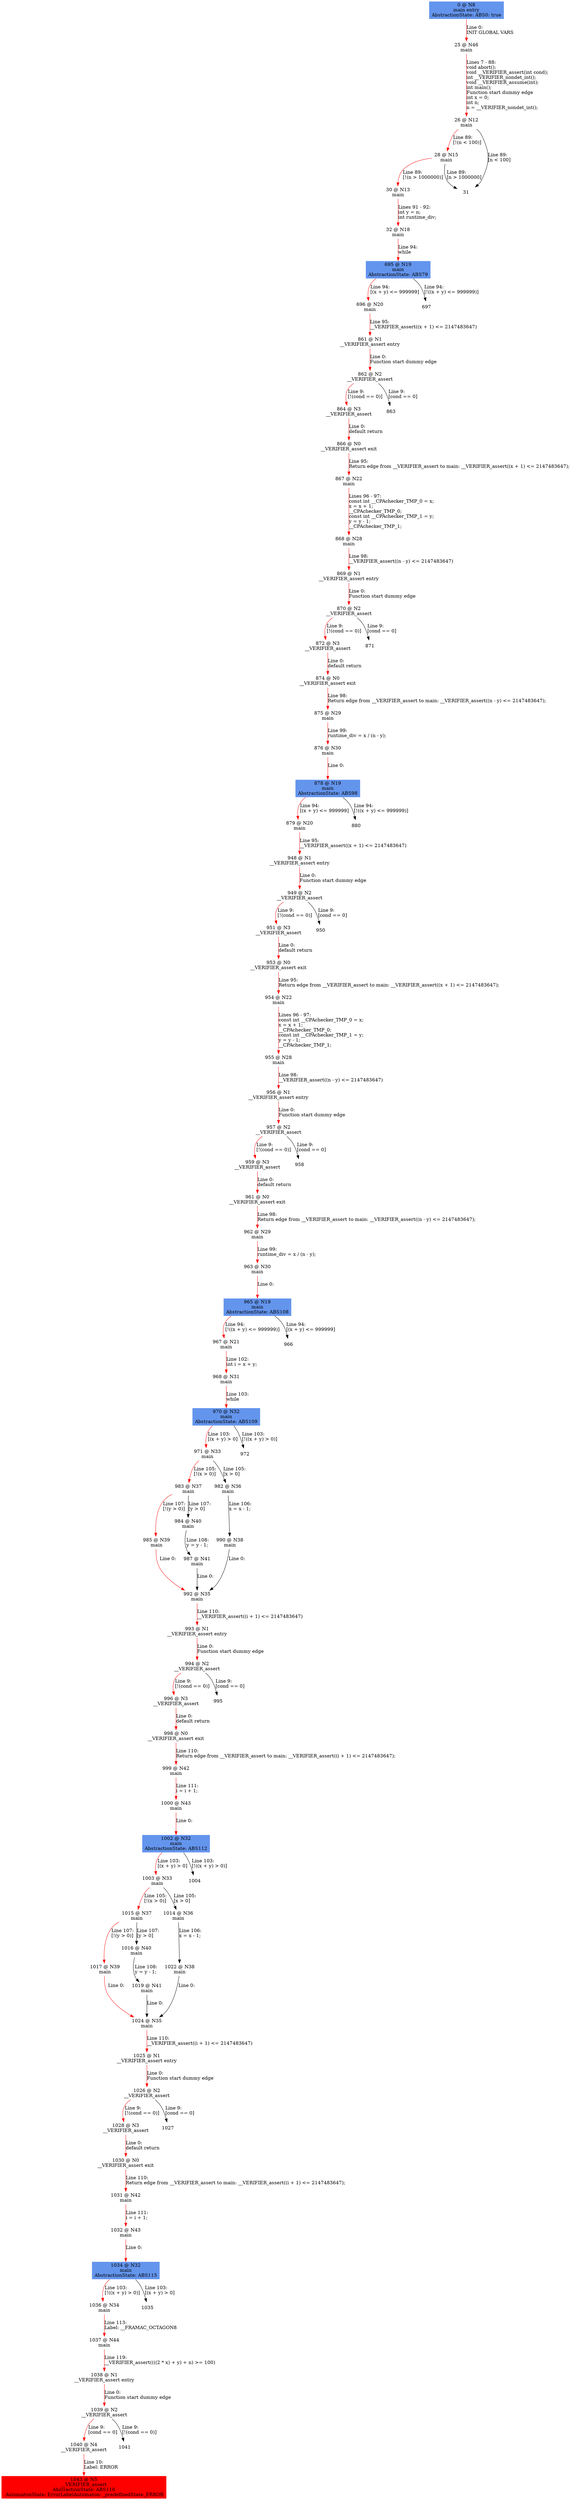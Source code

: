 digraph ARG {
node [style="filled" shape="box" color="white"]
0 [fillcolor="cornflowerblue" label="0 @ N8\nmain entry\nAbstractionState: ABS0: true\n" id="0"]
25 [label="25 @ N46\nmain\n" id="25"]
26 [label="26 @ N12\nmain\n" id="26"]
28 [label="28 @ N15\nmain\n" id="28"]
30 [label="30 @ N13\nmain\n" id="30"]
32 [label="32 @ N18\nmain\n" id="32"]
695 [fillcolor="cornflowerblue" label="695 @ N19\nmain\nAbstractionState: ABS79\n" id="695"]
696 [label="696 @ N20\nmain\n" id="696"]
861 [label="861 @ N1\n__VERIFIER_assert entry\n" id="861"]
862 [label="862 @ N2\n__VERIFIER_assert\n" id="862"]
864 [label="864 @ N3\n__VERIFIER_assert\n" id="864"]
866 [label="866 @ N0\n__VERIFIER_assert exit\n" id="866"]
867 [label="867 @ N22\nmain\n" id="867"]
868 [label="868 @ N28\nmain\n" id="868"]
869 [label="869 @ N1\n__VERIFIER_assert entry\n" id="869"]
870 [label="870 @ N2\n__VERIFIER_assert\n" id="870"]
872 [label="872 @ N3\n__VERIFIER_assert\n" id="872"]
874 [label="874 @ N0\n__VERIFIER_assert exit\n" id="874"]
875 [label="875 @ N29\nmain\n" id="875"]
876 [label="876 @ N30\nmain\n" id="876"]
878 [fillcolor="cornflowerblue" label="878 @ N19\nmain\nAbstractionState: ABS98\n" id="878"]
879 [label="879 @ N20\nmain\n" id="879"]
948 [label="948 @ N1\n__VERIFIER_assert entry\n" id="948"]
949 [label="949 @ N2\n__VERIFIER_assert\n" id="949"]
951 [label="951 @ N3\n__VERIFIER_assert\n" id="951"]
953 [label="953 @ N0\n__VERIFIER_assert exit\n" id="953"]
954 [label="954 @ N22\nmain\n" id="954"]
955 [label="955 @ N28\nmain\n" id="955"]
956 [label="956 @ N1\n__VERIFIER_assert entry\n" id="956"]
957 [label="957 @ N2\n__VERIFIER_assert\n" id="957"]
959 [label="959 @ N3\n__VERIFIER_assert\n" id="959"]
961 [label="961 @ N0\n__VERIFIER_assert exit\n" id="961"]
962 [label="962 @ N29\nmain\n" id="962"]
963 [label="963 @ N30\nmain\n" id="963"]
965 [fillcolor="cornflowerblue" label="965 @ N19\nmain\nAbstractionState: ABS108\n" id="965"]
967 [label="967 @ N21\nmain\n" id="967"]
968 [label="968 @ N31\nmain\n" id="968"]
970 [fillcolor="cornflowerblue" label="970 @ N32\nmain\nAbstractionState: ABS109\n" id="970"]
971 [label="971 @ N33\nmain\n" id="971"]
983 [label="983 @ N37\nmain\n" id="983"]
985 [label="985 @ N39\nmain\n" id="985"]
992 [label="992 @ N35\nmain\n" id="992"]
993 [label="993 @ N1\n__VERIFIER_assert entry\n" id="993"]
994 [label="994 @ N2\n__VERIFIER_assert\n" id="994"]
996 [label="996 @ N3\n__VERIFIER_assert\n" id="996"]
998 [label="998 @ N0\n__VERIFIER_assert exit\n" id="998"]
999 [label="999 @ N42\nmain\n" id="999"]
1000 [label="1000 @ N43\nmain\n" id="1000"]
1002 [fillcolor="cornflowerblue" label="1002 @ N32\nmain\nAbstractionState: ABS112\n" id="1002"]
1003 [label="1003 @ N33\nmain\n" id="1003"]
1015 [label="1015 @ N37\nmain\n" id="1015"]
1017 [label="1017 @ N39\nmain\n" id="1017"]
1024 [label="1024 @ N35\nmain\n" id="1024"]
1025 [label="1025 @ N1\n__VERIFIER_assert entry\n" id="1025"]
1026 [label="1026 @ N2\n__VERIFIER_assert\n" id="1026"]
1028 [label="1028 @ N3\n__VERIFIER_assert\n" id="1028"]
1030 [label="1030 @ N0\n__VERIFIER_assert exit\n" id="1030"]
1031 [label="1031 @ N42\nmain\n" id="1031"]
1032 [label="1032 @ N43\nmain\n" id="1032"]
1034 [fillcolor="cornflowerblue" label="1034 @ N32\nmain\nAbstractionState: ABS115\n" id="1034"]
1036 [label="1036 @ N34\nmain\n" id="1036"]
1037 [label="1037 @ N44\nmain\n" id="1037"]
1038 [label="1038 @ N1\n__VERIFIER_assert entry\n" id="1038"]
1039 [label="1039 @ N2\n__VERIFIER_assert\n" id="1039"]
1040 [label="1040 @ N4\n__VERIFIER_assert\n" id="1040"]
1043 [fillcolor="red" label="1043 @ N5\n__VERIFIER_assert\nAbstractionState: ABS116\n AutomatonState: ErrorLabelAutomaton: _predefinedState_ERROR\n" id="1043"]
1016 [label="1016 @ N40\nmain\n" id="1016"]
1019 [label="1019 @ N41\nmain\n" id="1019"]
1014 [label="1014 @ N36\nmain\n" id="1014"]
1022 [label="1022 @ N38\nmain\n" id="1022"]
984 [label="984 @ N40\nmain\n" id="984"]
987 [label="987 @ N41\nmain\n" id="987"]
982 [label="982 @ N36\nmain\n" id="982"]
990 [label="990 @ N38\nmain\n" id="990"]
0 -> 25 [color="red" label="Line 0: \lINIT GLOBAL VARS\l" id="0 -> 25"]
25 -> 26 [color="red" label="Lines 7 - 88: \lvoid abort();\lvoid __VERIFIER_assert(int cond);\lint __VERIFIER_nondet_int();\lvoid __VERIFIER_assume(int);\lint main();\lFunction start dummy edge\lint x = 0;\lint n;\ln = __VERIFIER_nondet_int();\l" id="25 -> 26"]
26 -> 28 [color="red" label="Line 89: \l[!(n < 100)]\l" id="26 -> 28"]
26 -> 31 [label="Line 89: \l[n < 100]\l" id="26 -> 31"]
28 -> 30 [color="red" label="Line 89: \l[!(n > 1000000)]\l" id="28 -> 30"]
28 -> 31 [label="Line 89: \l[n > 1000000]\l" id="28 -> 31"]
30 -> 32 [color="red" label="Lines 91 - 92: \lint y = n;\lint runtime_div;\l" id="30 -> 32"]
32 -> 695 [color="red" label="Line 94: \lwhile\l" id="32 -> 695"]
695 -> 696 [color="red" label="Line 94: \l[(x + y) <= 999999]\l" id="695 -> 696"]
695 -> 697 [label="Line 94: \l[!((x + y) <= 999999)]\l" id="695 -> 697"]
696 -> 861 [color="red" label="Line 95: \l__VERIFIER_assert((x + 1) <= 2147483647)\l" id="696 -> 861"]
861 -> 862 [color="red" label="Line 0: \lFunction start dummy edge\l" id="861 -> 862"]
862 -> 863 [label="Line 9: \l[cond == 0]\l" id="862 -> 863"]
862 -> 864 [color="red" label="Line 9: \l[!(cond == 0)]\l" id="862 -> 864"]
864 -> 866 [color="red" label="Line 0: \ldefault return\l" id="864 -> 866"]
866 -> 867 [color="red" label="Line 95: \lReturn edge from __VERIFIER_assert to main: __VERIFIER_assert((x + 1) <= 2147483647);\l" id="866 -> 867"]
867 -> 868 [color="red" label="Lines 96 - 97: \lconst int __CPAchecker_TMP_0 = x;\lx = x + 1;\l__CPAchecker_TMP_0;\lconst int __CPAchecker_TMP_1 = y;\ly = y - 1;\l__CPAchecker_TMP_1;\l" id="867 -> 868"]
868 -> 869 [color="red" label="Line 98: \l__VERIFIER_assert((n - y) <= 2147483647)\l" id="868 -> 869"]
869 -> 870 [color="red" label="Line 0: \lFunction start dummy edge\l" id="869 -> 870"]
870 -> 871 [label="Line 9: \l[cond == 0]\l" id="870 -> 871"]
870 -> 872 [color="red" label="Line 9: \l[!(cond == 0)]\l" id="870 -> 872"]
872 -> 874 [color="red" label="Line 0: \ldefault return\l" id="872 -> 874"]
874 -> 875 [color="red" label="Line 98: \lReturn edge from __VERIFIER_assert to main: __VERIFIER_assert((n - y) <= 2147483647);\l" id="874 -> 875"]
875 -> 876 [color="red" label="Line 99: \lruntime_div = x / (n - y);\l" id="875 -> 876"]
876 -> 878 [color="red" label="Line 0: \l\l" id="876 -> 878"]
878 -> 879 [color="red" label="Line 94: \l[(x + y) <= 999999]\l" id="878 -> 879"]
878 -> 880 [label="Line 94: \l[!((x + y) <= 999999)]\l" id="878 -> 880"]
879 -> 948 [color="red" label="Line 95: \l__VERIFIER_assert((x + 1) <= 2147483647)\l" id="879 -> 948"]
948 -> 949 [color="red" label="Line 0: \lFunction start dummy edge\l" id="948 -> 949"]
949 -> 950 [label="Line 9: \l[cond == 0]\l" id="949 -> 950"]
949 -> 951 [color="red" label="Line 9: \l[!(cond == 0)]\l" id="949 -> 951"]
951 -> 953 [color="red" label="Line 0: \ldefault return\l" id="951 -> 953"]
953 -> 954 [color="red" label="Line 95: \lReturn edge from __VERIFIER_assert to main: __VERIFIER_assert((x + 1) <= 2147483647);\l" id="953 -> 954"]
954 -> 955 [color="red" label="Lines 96 - 97: \lconst int __CPAchecker_TMP_0 = x;\lx = x + 1;\l__CPAchecker_TMP_0;\lconst int __CPAchecker_TMP_1 = y;\ly = y - 1;\l__CPAchecker_TMP_1;\l" id="954 -> 955"]
955 -> 956 [color="red" label="Line 98: \l__VERIFIER_assert((n - y) <= 2147483647)\l" id="955 -> 956"]
956 -> 957 [color="red" label="Line 0: \lFunction start dummy edge\l" id="956 -> 957"]
957 -> 958 [label="Line 9: \l[cond == 0]\l" id="957 -> 958"]
957 -> 959 [color="red" label="Line 9: \l[!(cond == 0)]\l" id="957 -> 959"]
959 -> 961 [color="red" label="Line 0: \ldefault return\l" id="959 -> 961"]
961 -> 962 [color="red" label="Line 98: \lReturn edge from __VERIFIER_assert to main: __VERIFIER_assert((n - y) <= 2147483647);\l" id="961 -> 962"]
962 -> 963 [color="red" label="Line 99: \lruntime_div = x / (n - y);\l" id="962 -> 963"]
963 -> 965 [color="red" label="Line 0: \l\l" id="963 -> 965"]
965 -> 966 [label="Line 94: \l[(x + y) <= 999999]\l" id="965 -> 966"]
965 -> 967 [color="red" label="Line 94: \l[!((x + y) <= 999999)]\l" id="965 -> 967"]
967 -> 968 [color="red" label="Line 102: \lint i = x + y;\l" id="967 -> 968"]
968 -> 970 [color="red" label="Line 103: \lwhile\l" id="968 -> 970"]
970 -> 971 [color="red" label="Line 103: \l[(x + y) > 0]\l" id="970 -> 971"]
970 -> 972 [label="Line 103: \l[!((x + y) > 0)]\l" id="970 -> 972"]
971 -> 982 [label="Line 105: \l[x > 0]\l" id="971 -> 982"]
971 -> 983 [color="red" label="Line 105: \l[!(x > 0)]\l" id="971 -> 983"]
983 -> 984 [label="Line 107: \l[y > 0]\l" id="983 -> 984"]
983 -> 985 [color="red" label="Line 107: \l[!(y > 0)]\l" id="983 -> 985"]
985 -> 992 [color="red" label="Line 0: \l\l" id="985 -> 992"]
992 -> 993 [color="red" label="Line 110: \l__VERIFIER_assert((i + 1) <= 2147483647)\l" id="992 -> 993"]
993 -> 994 [color="red" label="Line 0: \lFunction start dummy edge\l" id="993 -> 994"]
994 -> 995 [label="Line 9: \l[cond == 0]\l" id="994 -> 995"]
994 -> 996 [color="red" label="Line 9: \l[!(cond == 0)]\l" id="994 -> 996"]
996 -> 998 [color="red" label="Line 0: \ldefault return\l" id="996 -> 998"]
998 -> 999 [color="red" label="Line 110: \lReturn edge from __VERIFIER_assert to main: __VERIFIER_assert((i + 1) <= 2147483647);\l" id="998 -> 999"]
999 -> 1000 [color="red" label="Line 111: \li = i + 1;\l" id="999 -> 1000"]
1000 -> 1002 [color="red" label="Line 0: \l\l" id="1000 -> 1002"]
1002 -> 1003 [color="red" label="Line 103: \l[(x + y) > 0]\l" id="1002 -> 1003"]
1002 -> 1004 [label="Line 103: \l[!((x + y) > 0)]\l" id="1002 -> 1004"]
1003 -> 1014 [label="Line 105: \l[x > 0]\l" id="1003 -> 1014"]
1003 -> 1015 [color="red" label="Line 105: \l[!(x > 0)]\l" id="1003 -> 1015"]
1015 -> 1016 [label="Line 107: \l[y > 0]\l" id="1015 -> 1016"]
1015 -> 1017 [color="red" label="Line 107: \l[!(y > 0)]\l" id="1015 -> 1017"]
1017 -> 1024 [color="red" label="Line 0: \l\l" id="1017 -> 1024"]
1024 -> 1025 [color="red" label="Line 110: \l__VERIFIER_assert((i + 1) <= 2147483647)\l" id="1024 -> 1025"]
1025 -> 1026 [color="red" label="Line 0: \lFunction start dummy edge\l" id="1025 -> 1026"]
1026 -> 1027 [label="Line 9: \l[cond == 0]\l" id="1026 -> 1027"]
1026 -> 1028 [color="red" label="Line 9: \l[!(cond == 0)]\l" id="1026 -> 1028"]
1028 -> 1030 [color="red" label="Line 0: \ldefault return\l" id="1028 -> 1030"]
1030 -> 1031 [color="red" label="Line 110: \lReturn edge from __VERIFIER_assert to main: __VERIFIER_assert((i + 1) <= 2147483647);\l" id="1030 -> 1031"]
1031 -> 1032 [color="red" label="Line 111: \li = i + 1;\l" id="1031 -> 1032"]
1032 -> 1034 [color="red" label="Line 0: \l\l" id="1032 -> 1034"]
1034 -> 1035 [label="Line 103: \l[(x + y) > 0]\l" id="1034 -> 1035"]
1034 -> 1036 [color="red" label="Line 103: \l[!((x + y) > 0)]\l" id="1034 -> 1036"]
1036 -> 1037 [color="red" label="Line 113: \lLabel: __FRAMAC_OCTAGON8\l" id="1036 -> 1037"]
1037 -> 1038 [color="red" label="Line 119: \l__VERIFIER_assert((((2 * x) + y) + n) >= 100)\l" id="1037 -> 1038"]
1038 -> 1039 [color="red" label="Line 0: \lFunction start dummy edge\l" id="1038 -> 1039"]
1039 -> 1040 [color="red" label="Line 9: \l[cond == 0]\l" id="1039 -> 1040"]
1039 -> 1041 [label="Line 9: \l[!(cond == 0)]\l" id="1039 -> 1041"]
1040 -> 1043 [color="red" label="Line 10: \lLabel: ERROR\l" id="1040 -> 1043"]
1016 -> 1019 [label="Line 108: \ly = y - 1;\l" id="1016 -> 1019"]
1019 -> 1024 [label="Line 0: \l\l" id="1019 -> 1024"]
1014 -> 1022 [label="Line 106: \lx = x - 1;\l" id="1014 -> 1022"]
1022 -> 1024 [label="Line 0: \l\l" id="1022 -> 1024"]
984 -> 987 [label="Line 108: \ly = y - 1;\l" id="984 -> 987"]
987 -> 992 [label="Line 0: \l\l" id="987 -> 992"]
982 -> 990 [label="Line 106: \lx = x - 1;\l" id="982 -> 990"]
990 -> 992 [label="Line 0: \l\l" id="990 -> 992"]
}
